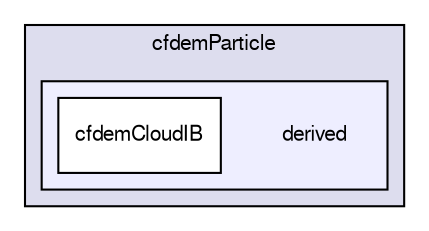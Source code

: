 digraph "/home/cgoniva/CFDEM/CFDEM-x.x-2.1.x/CFDEMcoupling-PUBLIC/src/lagrangian/cfdemParticle/derived" {
  compound=true
  node [ fontsize="10", fontname="FreeSans"];
  edge [ labelfontsize="10", labelfontname="FreeSans"];
  subgraph clusterdir_f5ebe8e05b100ab91e8716760c049809 {
    graph [ bgcolor="#ddddee", pencolor="black", label="cfdemParticle" fontname="FreeSans", fontsize="10", URL="dir_f5ebe8e05b100ab91e8716760c049809.html"]
  subgraph clusterdir_e13170dfceaee3f255c5184dc4938bf0 {
    graph [ bgcolor="#eeeeff", pencolor="black", label="" URL="dir_e13170dfceaee3f255c5184dc4938bf0.html"];
    dir_e13170dfceaee3f255c5184dc4938bf0 [shape=plaintext label="derived"];
    dir_502bbe808320cb8ad52aea069060796a [shape=box label="cfdemCloudIB" color="black" fillcolor="white" style="filled" URL="dir_502bbe808320cb8ad52aea069060796a.html"];
  }
  }
}
